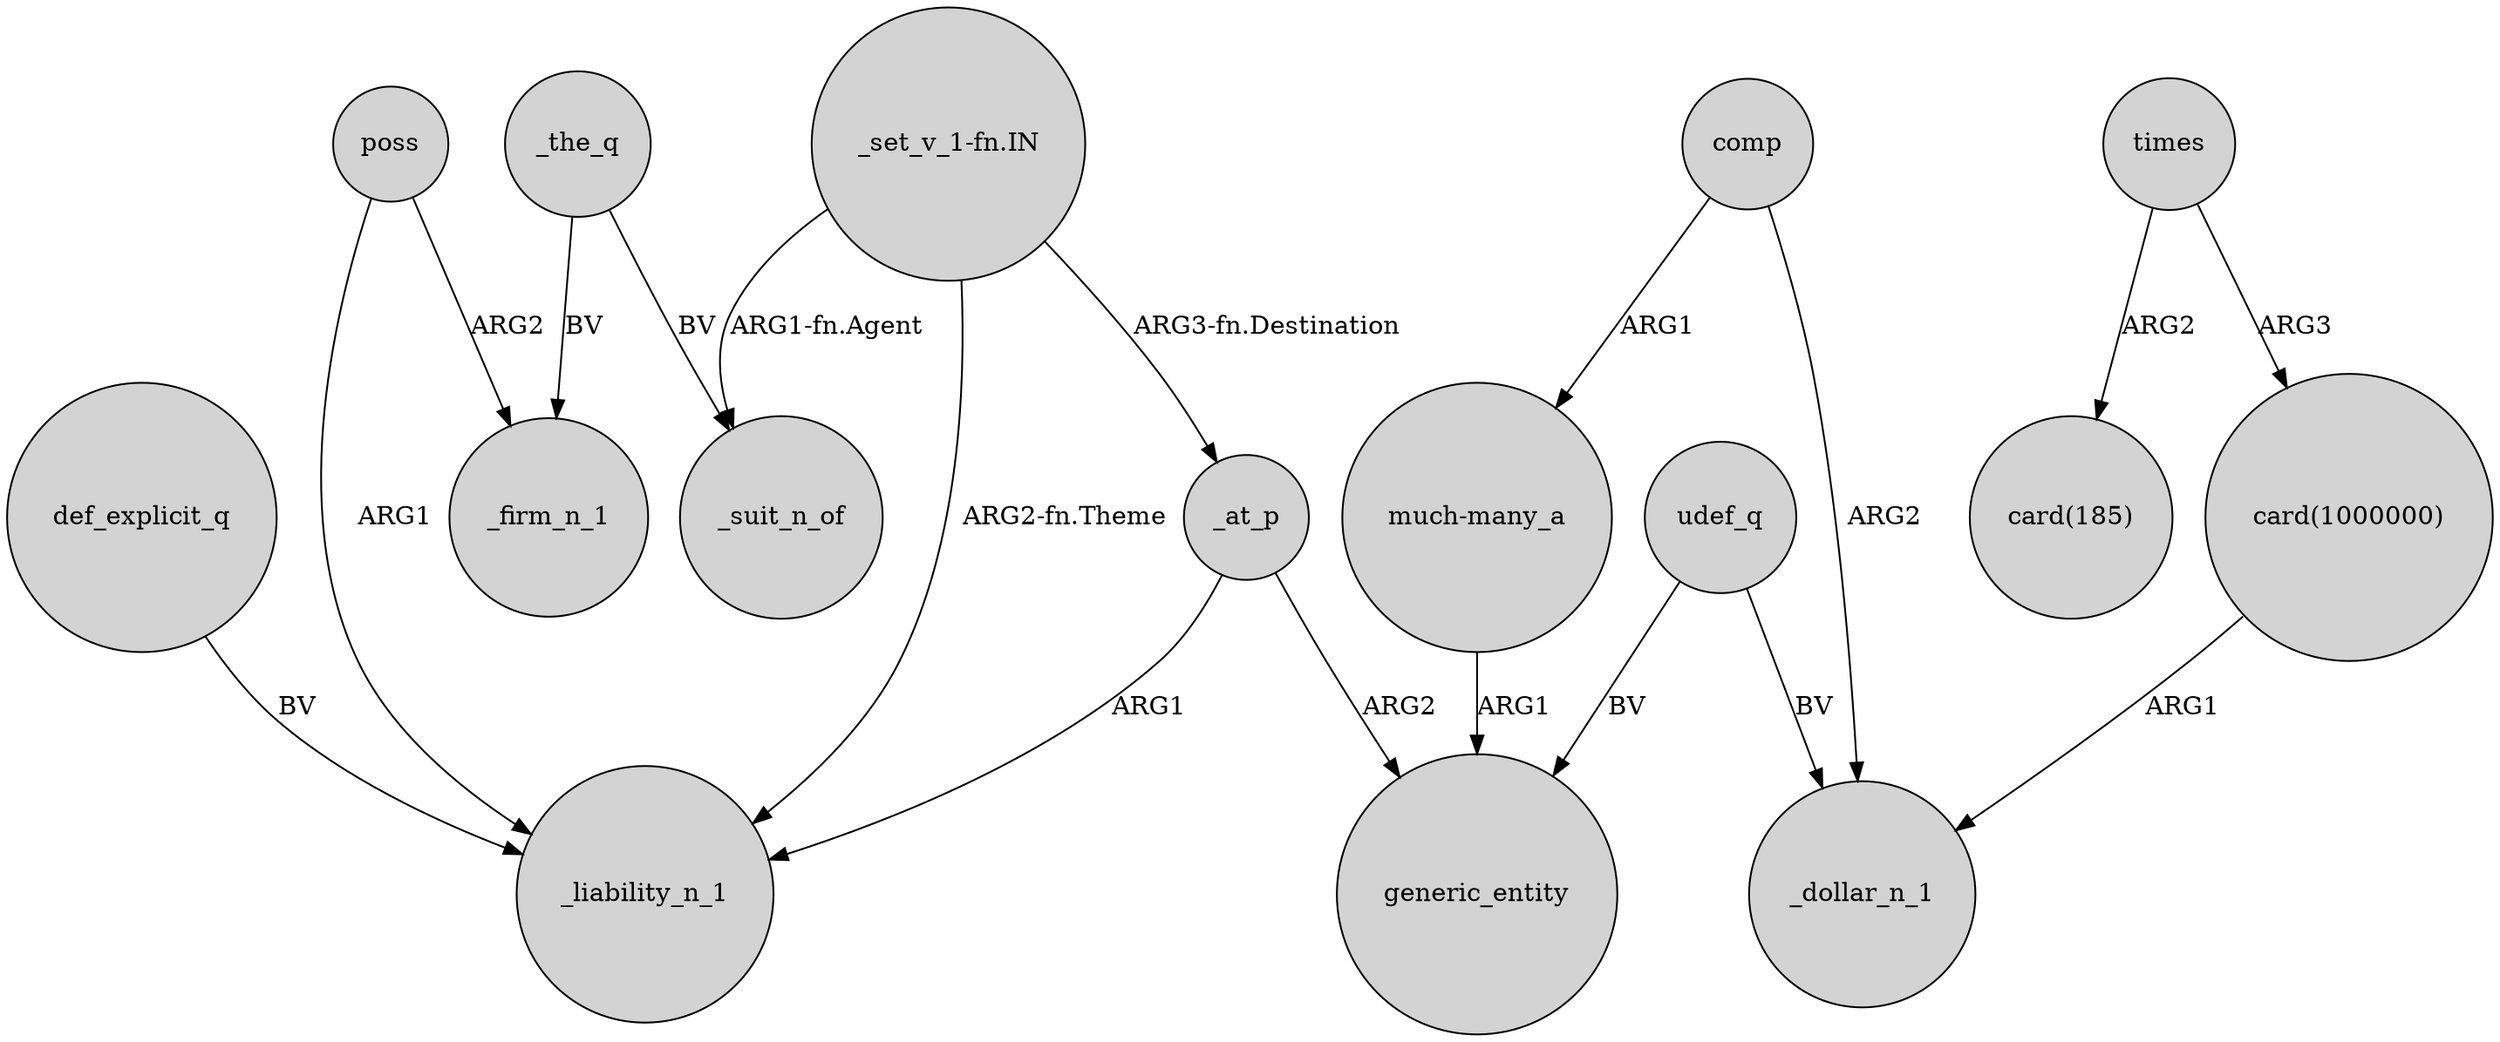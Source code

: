 digraph {
	node [shape=circle style=filled]
	"card(1000000)" -> _dollar_n_1 [label=ARG1]
	comp -> _dollar_n_1 [label=ARG2]
	comp -> "much-many_a" [label=ARG1]
	_at_p -> _liability_n_1 [label=ARG1]
	poss -> _liability_n_1 [label=ARG1]
	udef_q -> generic_entity [label=BV]
	def_explicit_q -> _liability_n_1 [label=BV]
	times -> "card(1000000)" [label=ARG3]
	times -> "card(185)" [label=ARG2]
	"_set_v_1-fn.IN" -> _suit_n_of [label="ARG1-fn.Agent"]
	poss -> _firm_n_1 [label=ARG2]
	_at_p -> generic_entity [label=ARG2]
	"much-many_a" -> generic_entity [label=ARG1]
	"_set_v_1-fn.IN" -> _liability_n_1 [label="ARG2-fn.Theme"]
	"_set_v_1-fn.IN" -> _at_p [label="ARG3-fn.Destination"]
	udef_q -> _dollar_n_1 [label=BV]
	_the_q -> _suit_n_of [label=BV]
	_the_q -> _firm_n_1 [label=BV]
}
